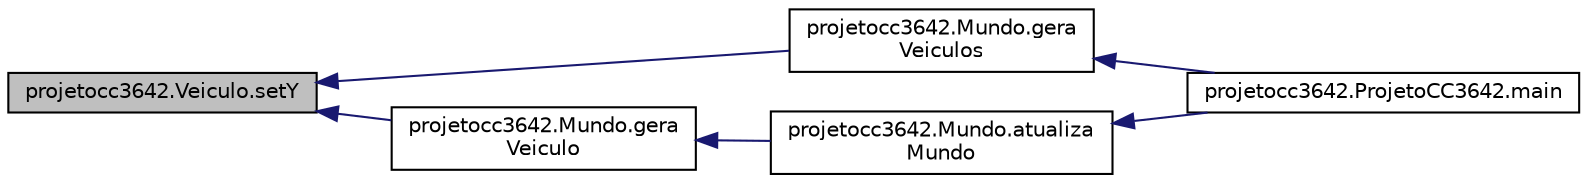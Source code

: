 digraph "projetocc3642.Veiculo.setY"
{
  edge [fontname="Helvetica",fontsize="10",labelfontname="Helvetica",labelfontsize="10"];
  node [fontname="Helvetica",fontsize="10",shape=record];
  rankdir="LR";
  Node75 [label="projetocc3642.Veiculo.setY",height=0.2,width=0.4,color="black", fillcolor="grey75", style="filled", fontcolor="black"];
  Node75 -> Node76 [dir="back",color="midnightblue",fontsize="10",style="solid",fontname="Helvetica"];
  Node76 [label="projetocc3642.Mundo.gera\lVeiculos",height=0.2,width=0.4,color="black", fillcolor="white", style="filled",URL="$classprojetocc3642_1_1_mundo.html#ae0db9c96e43aa4eefa9669b77bb33b57",tooltip="Função que gera os veículos randomicamente. "];
  Node76 -> Node77 [dir="back",color="midnightblue",fontsize="10",style="solid",fontname="Helvetica"];
  Node77 [label="projetocc3642.ProjetoCC3642.main",height=0.2,width=0.4,color="black", fillcolor="white", style="filled",URL="$classprojetocc3642_1_1_projeto_c_c3642.html#ae9791a0530e6a908cf4e930e109fba86",tooltip="O main do programa. "];
  Node75 -> Node78 [dir="back",color="midnightblue",fontsize="10",style="solid",fontname="Helvetica"];
  Node78 [label="projetocc3642.Mundo.gera\lVeiculo",height=0.2,width=0.4,color="black", fillcolor="white", style="filled",URL="$classprojetocc3642_1_1_mundo.html#a300d001d4a7ad67ec0d957c6e74fc9c4",tooltip="Função que gera um veículo novo assim que o mesmo passa por uma fábrica. "];
  Node78 -> Node79 [dir="back",color="midnightblue",fontsize="10",style="solid",fontname="Helvetica"];
  Node79 [label="projetocc3642.Mundo.atualiza\lMundo",height=0.2,width=0.4,color="black", fillcolor="white", style="filled",URL="$classprojetocc3642_1_1_mundo.html#aff6df0225783961a2e5ed24f7d6464bf",tooltip="Função que \"movimenta\" os veículos. "];
  Node79 -> Node77 [dir="back",color="midnightblue",fontsize="10",style="solid",fontname="Helvetica"];
}
